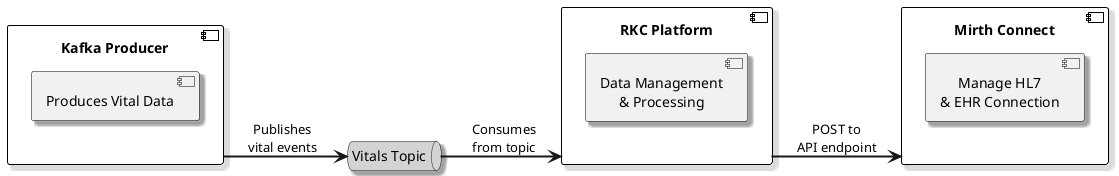 @startuml

skinparam componentStyle uml2
skinparam defaultFontName Arial
skinparam defaultTextAlignment center
skinparam shadowing true
skinparam arrowThickness 2
skinparam componentBorderColor Black
skinparam queueBackgroundColor LightGray

left to right direction

component "**Kafka Producer**" as producer {
    [Produces Vital Data]
}

queue "Vitals Topic" as topic #lightgray

component "**RKC Platform**" as rkc {
    [Data Management\n& Processing]
}

component "**Mirth Connect**" as mirth {
    [Manage HL7\n& EHR Connection]
}

producer --> topic : Publishes\nvital events
topic --> rkc : Consumes\nfrom topic
rkc --> mirth : POST to\nAPI endpoint

@enduml